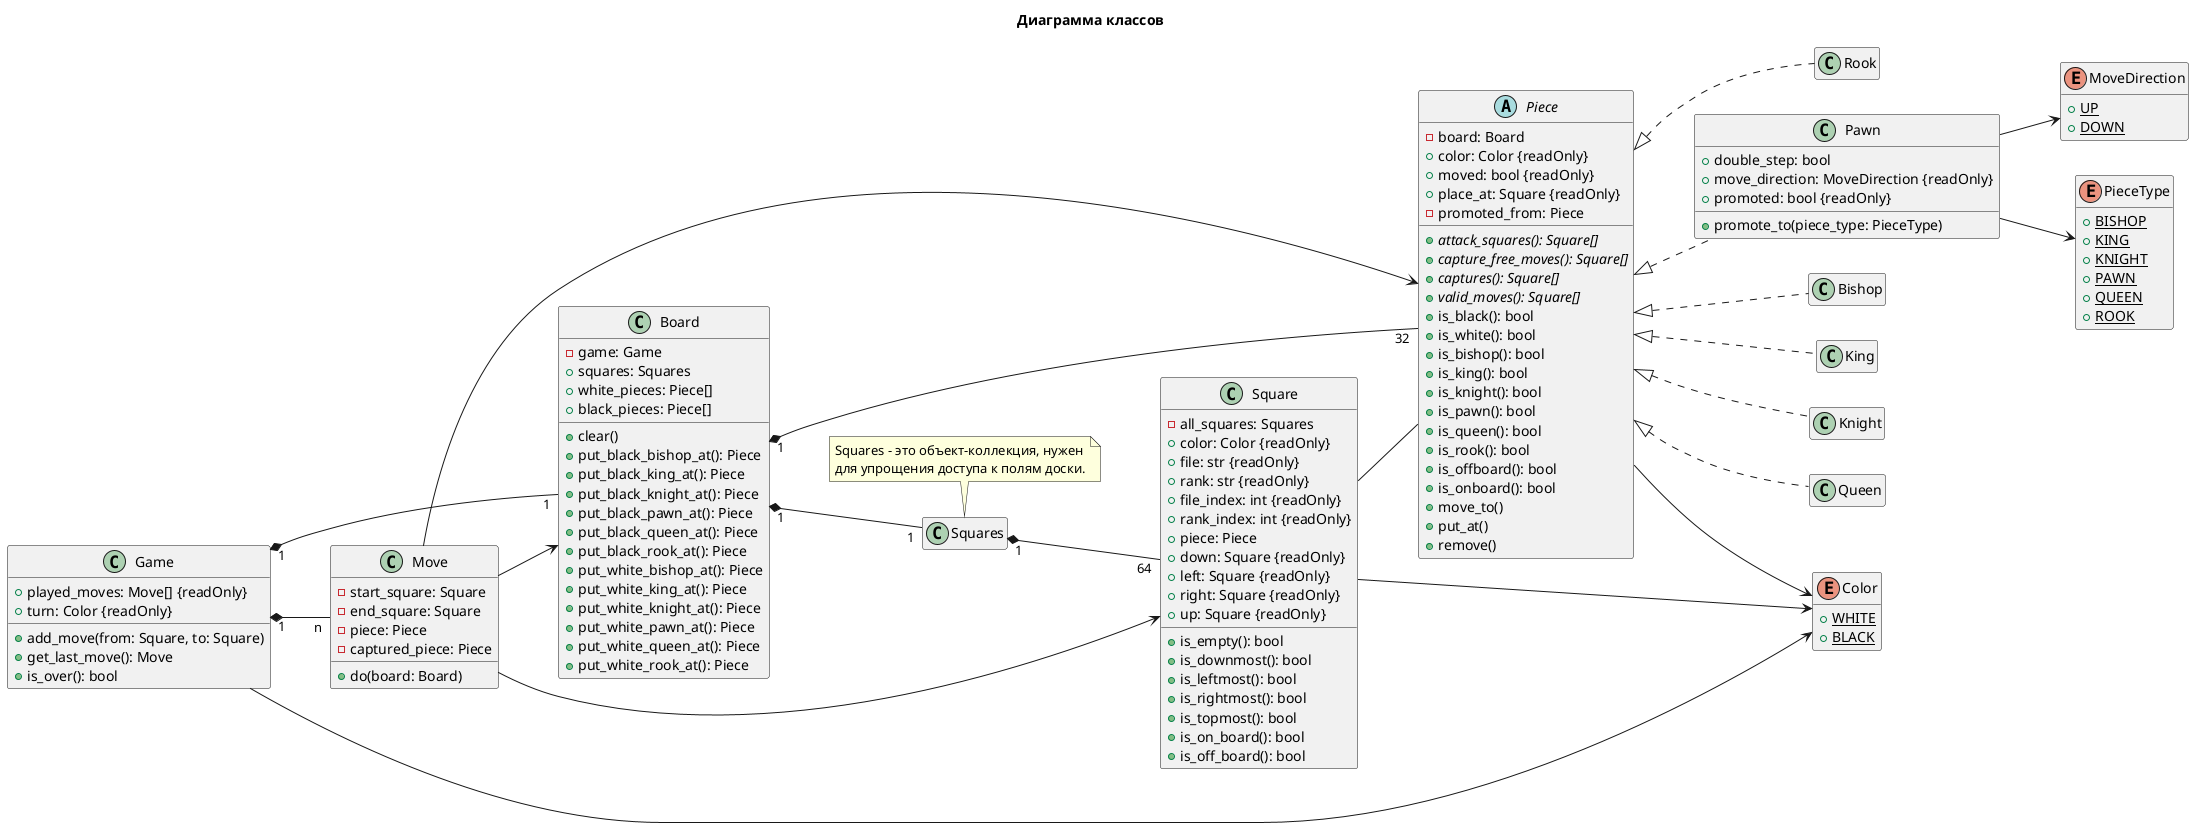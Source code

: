 @startuml
left to right direction
hide empty members
title Диаграмма классов

class Board {
  -game: Game
  +squares: Squares
  +white_pieces: Piece[]
  +black_pieces: Piece[]
  +clear()
  +put_black_bishop_at(): Piece
  +put_black_king_at(): Piece
  +put_black_knight_at(): Piece
  +put_black_pawn_at(): Piece
  +put_black_queen_at(): Piece
  +put_black_rook_at(): Piece
  +put_white_bishop_at(): Piece
  +put_white_king_at(): Piece
  +put_white_knight_at(): Piece
  +put_white_pawn_at(): Piece
  +put_white_queen_at(): Piece
  +put_white_rook_at(): Piece
}
Board "1" *-- "32" Piece
Board "1" *-- "1" Squares
Squares "1" *-- "64" Square
note top of Squares
  Squares - это объект-коллекция, нужен
  для упрощения доступа к полям доски.
end note

enum Color {
  {static} + WHITE
  {static} + BLACK
}

class Game {
  +played_moves: Move[] {readOnly}
  +turn: Color {readOnly}
  +add_move(from: Square, to: Square)
  +get_last_move(): Move
  +is_over(): bool
}
Game --> Color
Game "1" *-- "1" Board
Game "1" *-- "n" Move

class Move {
  -start_square: Square
  -end_square: Square
  -piece: Piece
  -captured_piece: Piece
  +do(board: Board)
}
Move --> Piece
Move --> Square
Move --> Board

enum MoveDirection {
  {static} + UP
  {static} + DOWN
}

class Pawn {
  +double_step: bool
  +move_direction: MoveDirection {readOnly}
  +promoted: bool {readOnly}
  +promote_to(piece_type: PieceType)
}
Pawn --> MoveDirection
Pawn --> PieceType

abstract class Piece {
  -board: Board
  +color: Color {readOnly}
  +moved: bool {readOnly}
  +place_at: Square {readOnly}
  -promoted_from: Piece
  {abstract} +attack_squares(): Square[]
  {abstract} +capture_free_moves(): Square[]
  {abstract} +captures(): Square[]
  {abstract} +valid_moves(): Square[]
  +is_black(): bool
  +is_white(): bool
  +is_bishop(): bool
  +is_king(): bool
  +is_knight(): bool
  +is_pawn(): bool
  +is_queen(): bool
  +is_rook(): bool
  +is_offboard(): bool
  +is_onboard(): bool
  +move_to()
  +put_at()
  +remove()
}
Piece --> Color
Piece <|.. Bishop
Piece <|.. King
Piece <|.. Knight
Piece <|.. Queen
Piece <|.. Rook
Piece <|.. Pawn

enum PieceType {
  {static} +BISHOP
  {static} +KING
  {static} +KNIGHT
  {static} +PAWN
  {static} +QUEEN
  {static} +ROOK
}

class Square {
  -all_squares: Squares
  +color: Color {readOnly}
  +file: str {readOnly}
  +rank: str {readOnly}
  +file_index: int {readOnly}
  +rank_index: int {readOnly}
  +piece: Piece
  +down: Square {readOnly}
  +left: Square {readOnly}
  +right: Square {readOnly}
  +up: Square {readOnly}
  +is_empty(): bool
  +is_downmost(): bool
  +is_leftmost(): bool
  +is_rightmost(): bool
  +is_topmost(): bool
  +is_on_board(): bool
  +is_off_board(): bool
}
Square --> Color
Square -- Piece
@enduml
